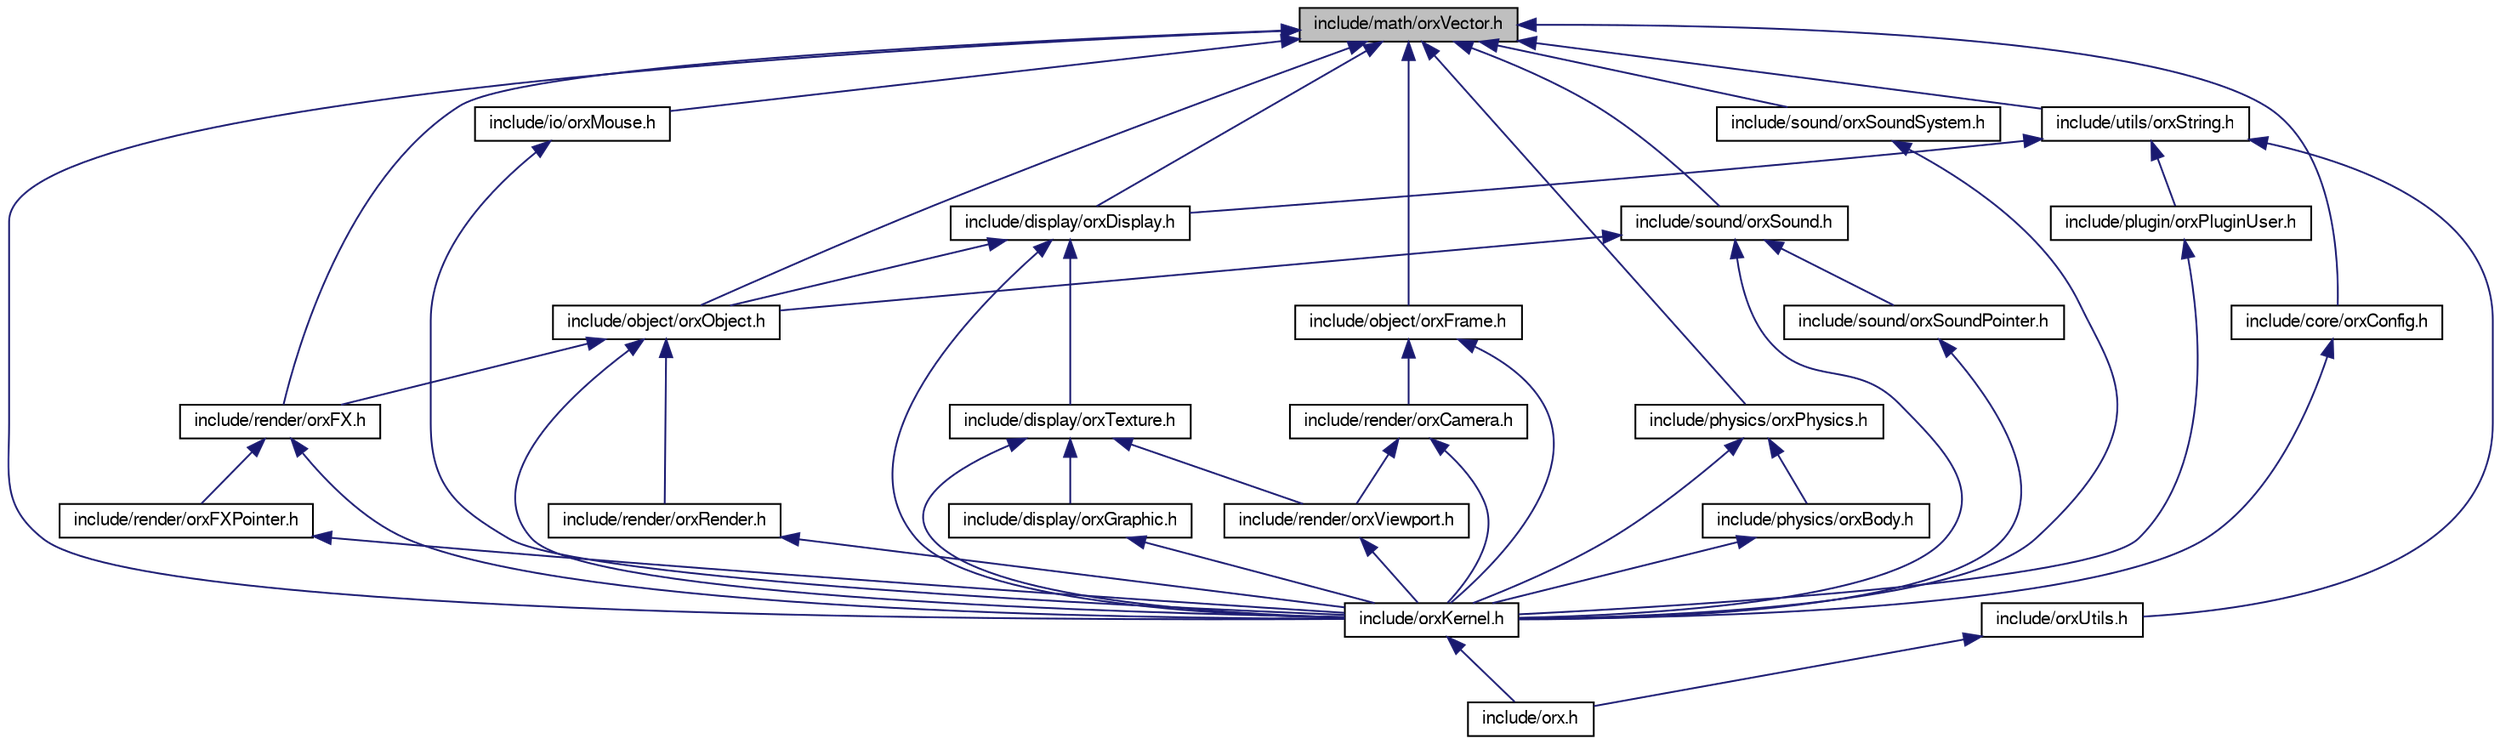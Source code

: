 digraph G
{
  bgcolor="transparent";
  edge [fontname="FreeSans",fontsize=10,labelfontname="FreeSans",labelfontsize=10];
  node [fontname="FreeSans",fontsize=10,shape=record];
  Node1 [label="include/math/orxVector.h",height=0.2,width=0.4,color="black", fillcolor="grey75", style="filled" fontcolor="black"];
  Node1 -> Node2 [dir=back,color="midnightblue",fontsize=10,style="solid",fontname="FreeSans"];
  Node2 [label="include/core/orxConfig.h",height=0.2,width=0.4,color="black",URL="$orx_config_8h.html"];
  Node2 -> Node3 [dir=back,color="midnightblue",fontsize=10,style="solid",fontname="FreeSans"];
  Node3 [label="include/orxKernel.h",height=0.2,width=0.4,color="black",URL="$orx_kernel_8h.html"];
  Node3 -> Node4 [dir=back,color="midnightblue",fontsize=10,style="solid",fontname="FreeSans"];
  Node4 [label="include/orx.h",height=0.2,width=0.4,color="black",URL="$orx_8h.html"];
  Node1 -> Node5 [dir=back,color="midnightblue",fontsize=10,style="solid",fontname="FreeSans"];
  Node5 [label="include/display/orxDisplay.h",height=0.2,width=0.4,color="black",URL="$orx_display_8h.html"];
  Node5 -> Node6 [dir=back,color="midnightblue",fontsize=10,style="solid",fontname="FreeSans"];
  Node6 [label="include/display/orxTexture.h",height=0.2,width=0.4,color="black",URL="$orx_texture_8h.html"];
  Node6 -> Node7 [dir=back,color="midnightblue",fontsize=10,style="solid",fontname="FreeSans"];
  Node7 [label="include/display/orxGraphic.h",height=0.2,width=0.4,color="black",URL="$orx_graphic_8h.html"];
  Node7 -> Node3 [dir=back,color="midnightblue",fontsize=10,style="solid",fontname="FreeSans"];
  Node6 -> Node3 [dir=back,color="midnightblue",fontsize=10,style="solid",fontname="FreeSans"];
  Node6 -> Node8 [dir=back,color="midnightblue",fontsize=10,style="solid",fontname="FreeSans"];
  Node8 [label="include/render/orxViewport.h",height=0.2,width=0.4,color="black",URL="$orx_viewport_8h.html"];
  Node8 -> Node3 [dir=back,color="midnightblue",fontsize=10,style="solid",fontname="FreeSans"];
  Node5 -> Node9 [dir=back,color="midnightblue",fontsize=10,style="solid",fontname="FreeSans"];
  Node9 [label="include/object/orxObject.h",height=0.2,width=0.4,color="black",URL="$orx_object_8h.html"];
  Node9 -> Node3 [dir=back,color="midnightblue",fontsize=10,style="solid",fontname="FreeSans"];
  Node9 -> Node10 [dir=back,color="midnightblue",fontsize=10,style="solid",fontname="FreeSans"];
  Node10 [label="include/render/orxFX.h",height=0.2,width=0.4,color="black",URL="$orx_f_x_8h.html"];
  Node10 -> Node3 [dir=back,color="midnightblue",fontsize=10,style="solid",fontname="FreeSans"];
  Node10 -> Node11 [dir=back,color="midnightblue",fontsize=10,style="solid",fontname="FreeSans"];
  Node11 [label="include/render/orxFXPointer.h",height=0.2,width=0.4,color="black",URL="$orx_f_x_pointer_8h.html"];
  Node11 -> Node3 [dir=back,color="midnightblue",fontsize=10,style="solid",fontname="FreeSans"];
  Node9 -> Node12 [dir=back,color="midnightblue",fontsize=10,style="solid",fontname="FreeSans"];
  Node12 [label="include/render/orxRender.h",height=0.2,width=0.4,color="black",URL="$orx_render_8h.html"];
  Node12 -> Node3 [dir=back,color="midnightblue",fontsize=10,style="solid",fontname="FreeSans"];
  Node5 -> Node3 [dir=back,color="midnightblue",fontsize=10,style="solid",fontname="FreeSans"];
  Node1 -> Node13 [dir=back,color="midnightblue",fontsize=10,style="solid",fontname="FreeSans"];
  Node13 [label="include/io/orxMouse.h",height=0.2,width=0.4,color="black",URL="$orx_mouse_8h.html"];
  Node13 -> Node3 [dir=back,color="midnightblue",fontsize=10,style="solid",fontname="FreeSans"];
  Node1 -> Node14 [dir=back,color="midnightblue",fontsize=10,style="solid",fontname="FreeSans"];
  Node14 [label="include/object/orxFrame.h",height=0.2,width=0.4,color="black",URL="$orx_frame_8h.html"];
  Node14 -> Node3 [dir=back,color="midnightblue",fontsize=10,style="solid",fontname="FreeSans"];
  Node14 -> Node15 [dir=back,color="midnightblue",fontsize=10,style="solid",fontname="FreeSans"];
  Node15 [label="include/render/orxCamera.h",height=0.2,width=0.4,color="black",URL="$orx_camera_8h.html"];
  Node15 -> Node3 [dir=back,color="midnightblue",fontsize=10,style="solid",fontname="FreeSans"];
  Node15 -> Node8 [dir=back,color="midnightblue",fontsize=10,style="solid",fontname="FreeSans"];
  Node1 -> Node9 [dir=back,color="midnightblue",fontsize=10,style="solid",fontname="FreeSans"];
  Node1 -> Node3 [dir=back,color="midnightblue",fontsize=10,style="solid",fontname="FreeSans"];
  Node1 -> Node16 [dir=back,color="midnightblue",fontsize=10,style="solid",fontname="FreeSans"];
  Node16 [label="include/physics/orxPhysics.h",height=0.2,width=0.4,color="black",URL="$orx_physics_8h.html"];
  Node16 -> Node17 [dir=back,color="midnightblue",fontsize=10,style="solid",fontname="FreeSans"];
  Node17 [label="include/physics/orxBody.h",height=0.2,width=0.4,color="black",URL="$orx_body_8h.html"];
  Node17 -> Node3 [dir=back,color="midnightblue",fontsize=10,style="solid",fontname="FreeSans"];
  Node16 -> Node3 [dir=back,color="midnightblue",fontsize=10,style="solid",fontname="FreeSans"];
  Node1 -> Node10 [dir=back,color="midnightblue",fontsize=10,style="solid",fontname="FreeSans"];
  Node1 -> Node18 [dir=back,color="midnightblue",fontsize=10,style="solid",fontname="FreeSans"];
  Node18 [label="include/sound/orxSound.h",height=0.2,width=0.4,color="black",URL="$orx_sound_8h.html"];
  Node18 -> Node9 [dir=back,color="midnightblue",fontsize=10,style="solid",fontname="FreeSans"];
  Node18 -> Node3 [dir=back,color="midnightblue",fontsize=10,style="solid",fontname="FreeSans"];
  Node18 -> Node19 [dir=back,color="midnightblue",fontsize=10,style="solid",fontname="FreeSans"];
  Node19 [label="include/sound/orxSoundPointer.h",height=0.2,width=0.4,color="black",URL="$orx_sound_pointer_8h.html"];
  Node19 -> Node3 [dir=back,color="midnightblue",fontsize=10,style="solid",fontname="FreeSans"];
  Node1 -> Node20 [dir=back,color="midnightblue",fontsize=10,style="solid",fontname="FreeSans"];
  Node20 [label="include/sound/orxSoundSystem.h",height=0.2,width=0.4,color="black",URL="$orx_sound_system_8h.html"];
  Node20 -> Node3 [dir=back,color="midnightblue",fontsize=10,style="solid",fontname="FreeSans"];
  Node1 -> Node21 [dir=back,color="midnightblue",fontsize=10,style="solid",fontname="FreeSans"];
  Node21 [label="include/utils/orxString.h",height=0.2,width=0.4,color="black",URL="$orx_string_8h.html"];
  Node21 -> Node5 [dir=back,color="midnightblue",fontsize=10,style="solid",fontname="FreeSans"];
  Node21 -> Node22 [dir=back,color="midnightblue",fontsize=10,style="solid",fontname="FreeSans"];
  Node22 [label="include/plugin/orxPluginUser.h",height=0.2,width=0.4,color="black",URL="$orx_plugin_user_8h.html"];
  Node22 -> Node3 [dir=back,color="midnightblue",fontsize=10,style="solid",fontname="FreeSans"];
  Node21 -> Node23 [dir=back,color="midnightblue",fontsize=10,style="solid",fontname="FreeSans"];
  Node23 [label="include/orxUtils.h",height=0.2,width=0.4,color="black",URL="$orx_utils_8h.html"];
  Node23 -> Node4 [dir=back,color="midnightblue",fontsize=10,style="solid",fontname="FreeSans"];
}
